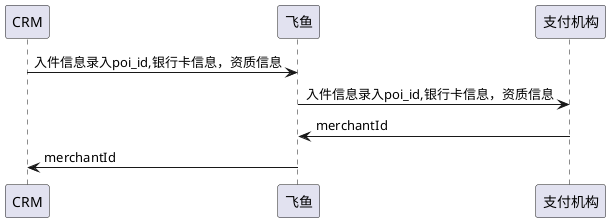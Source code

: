 @startuml
CRM -> 飞鱼: 入件信息录入poi_id,银行卡信息，资质信息
飞鱼 -> 支付机构:  入件信息录入poi_id,银行卡信息，资质信息
支付机构 -> 飞鱼:  merchantId
飞鱼 -> CRM:  merchantId
@enduml